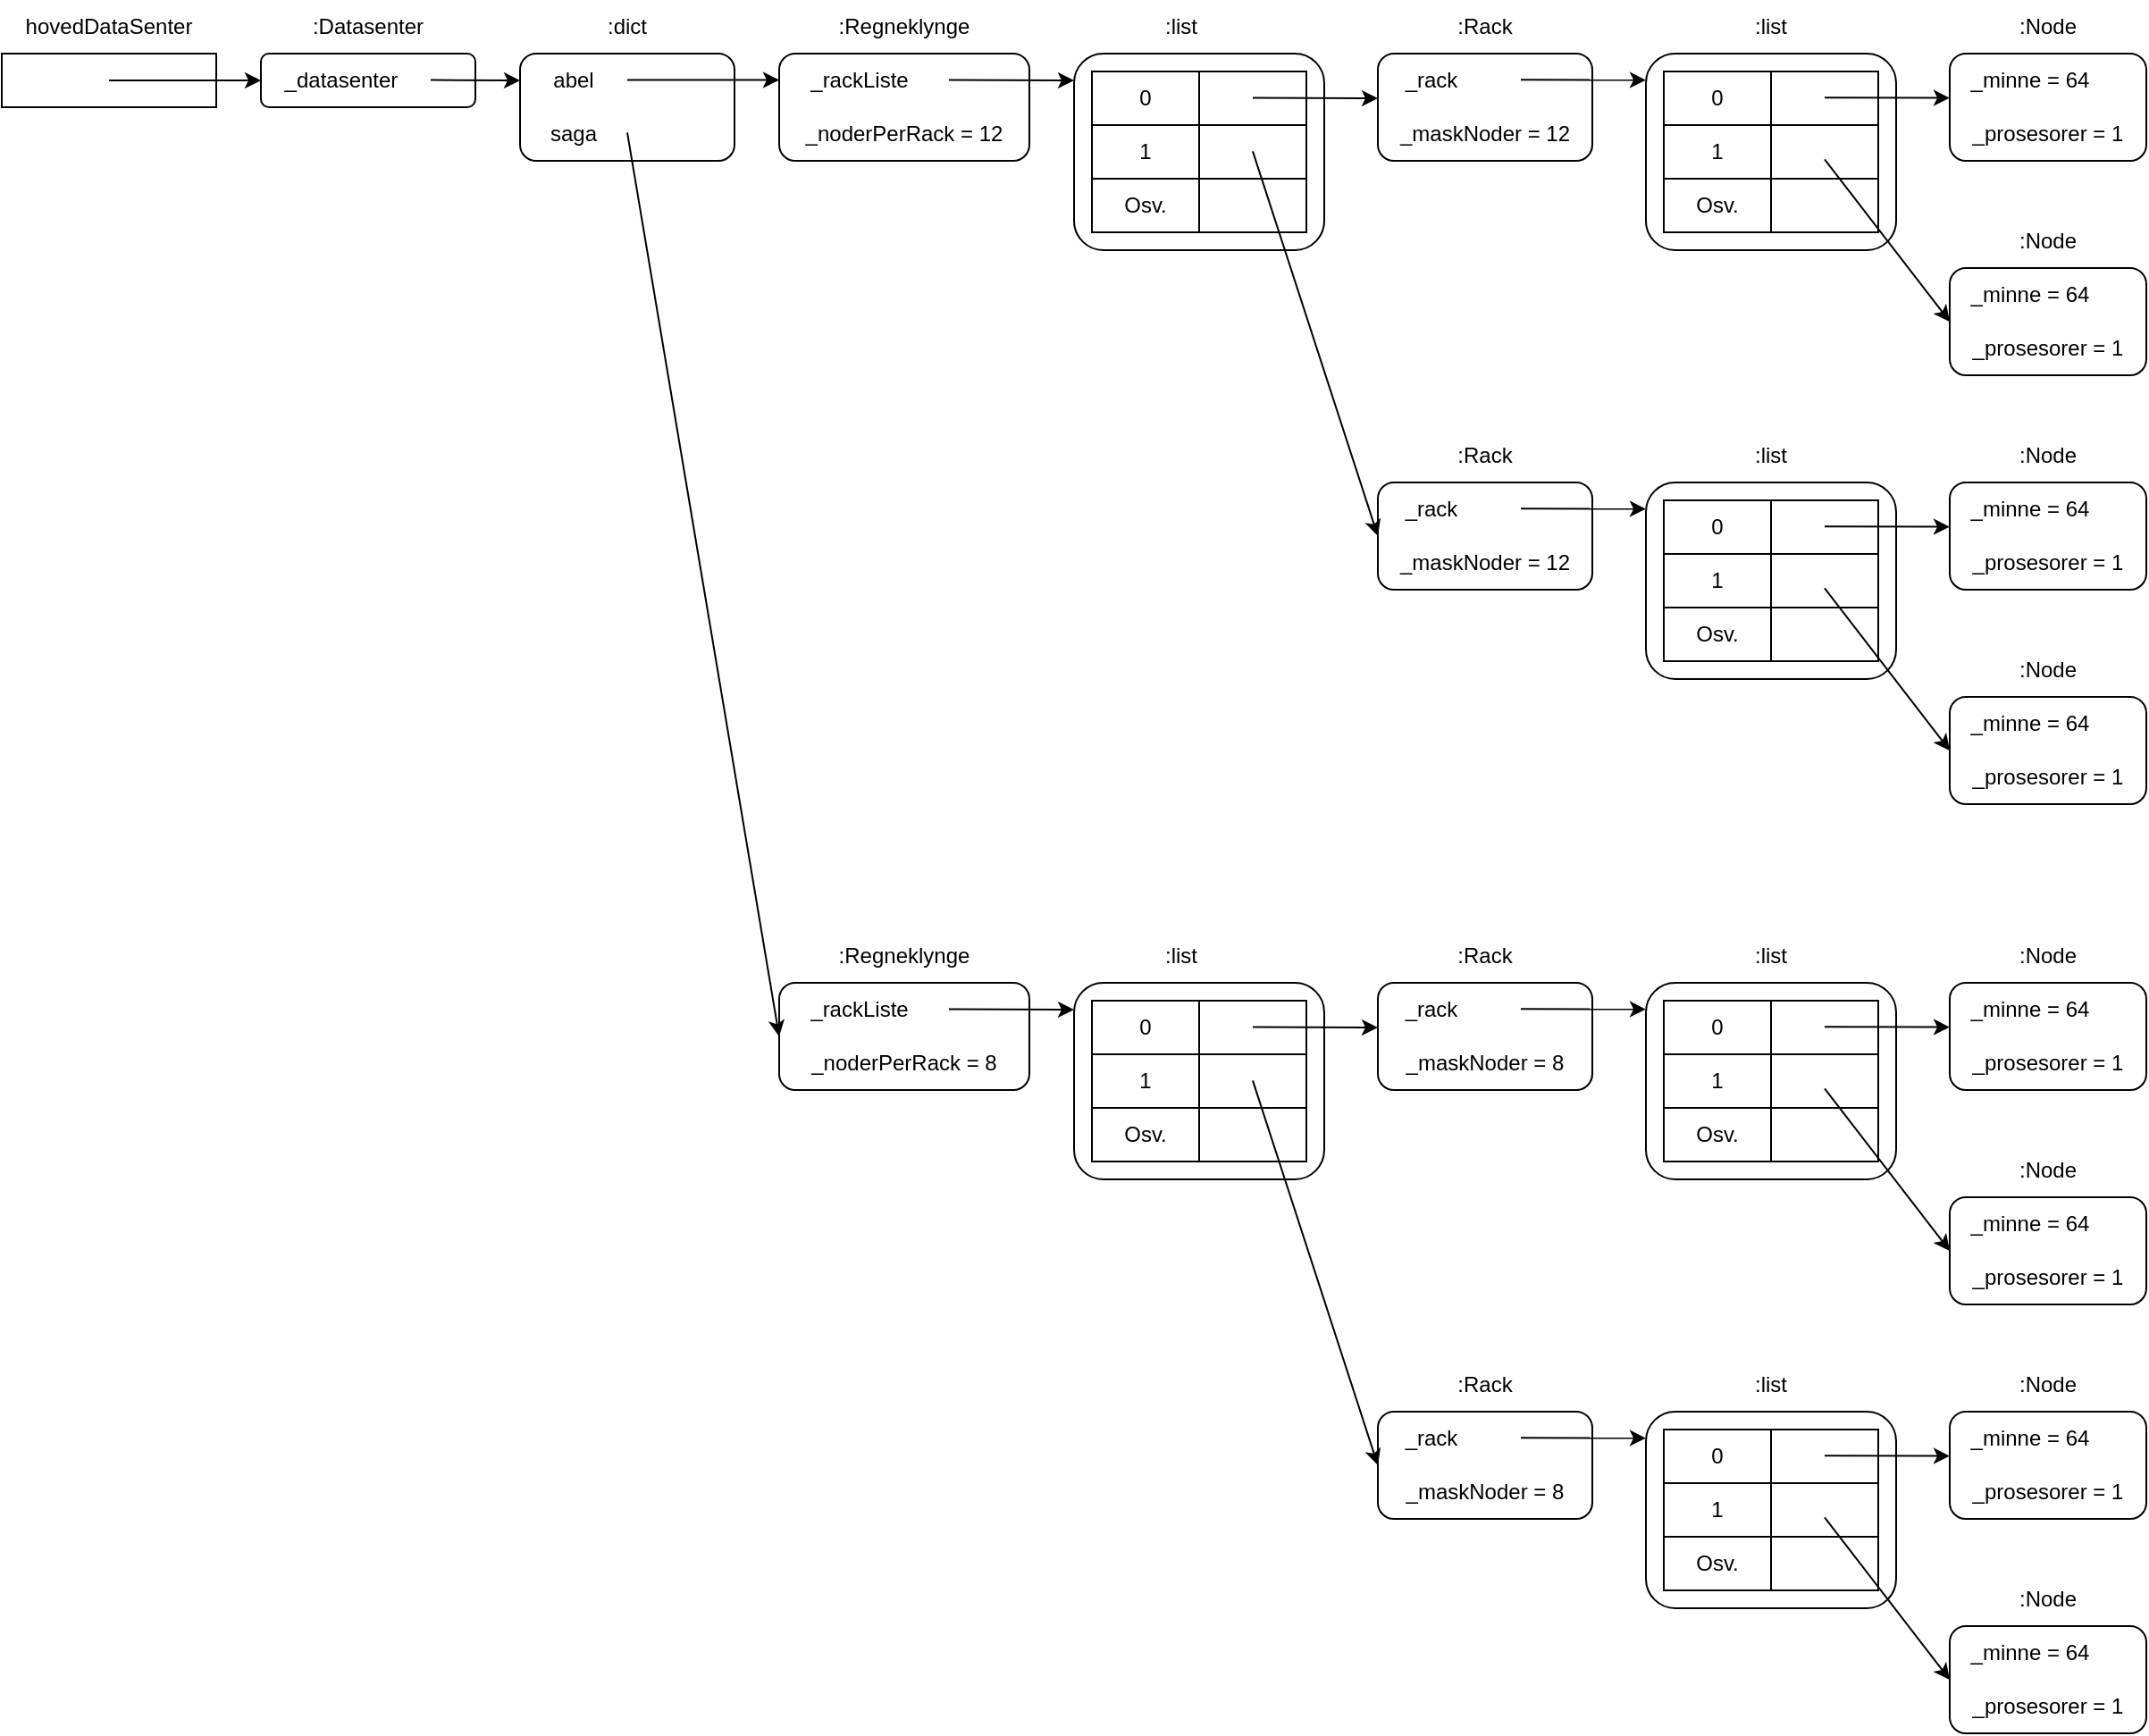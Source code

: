 <mxfile version="15.7.1" type="github"><diagram id="KfEdrIjTfMS6ifM-hE26" name="Page-1"><mxGraphModel dx="2031" dy="1089" grid="1" gridSize="10" guides="1" tooltips="1" connect="1" arrows="1" fold="1" page="1" pageScale="1" pageWidth="1654" pageHeight="1169" math="0" shadow="0"><root><mxCell id="0"/><mxCell id="1" parent="0"/><mxCell id="zRw-do00J0k85raNhJki-1" value="" style="rounded=0;whiteSpace=wrap;html=1;" vertex="1" parent="1"><mxGeometry x="40" y="70" width="120" height="30" as="geometry"/></mxCell><mxCell id="zRw-do00J0k85raNhJki-2" value="hovedDataSenter" style="text;html=1;strokeColor=none;fillColor=none;align=center;verticalAlign=middle;whiteSpace=wrap;rounded=0;" vertex="1" parent="1"><mxGeometry x="40" y="40" width="120" height="30" as="geometry"/></mxCell><mxCell id="zRw-do00J0k85raNhJki-3" value="" style="rounded=1;whiteSpace=wrap;html=1;" vertex="1" parent="1"><mxGeometry x="185" y="70" width="120" height="30" as="geometry"/></mxCell><mxCell id="zRw-do00J0k85raNhJki-4" value=":Datasenter" style="text;html=1;strokeColor=none;fillColor=none;align=center;verticalAlign=middle;whiteSpace=wrap;rounded=0;" vertex="1" parent="1"><mxGeometry x="185" y="40" width="120" height="30" as="geometry"/></mxCell><mxCell id="zRw-do00J0k85raNhJki-5" value="_datasenter" style="text;html=1;strokeColor=none;fillColor=none;align=center;verticalAlign=middle;whiteSpace=wrap;rounded=0;" vertex="1" parent="1"><mxGeometry x="185" y="70" width="90" height="30" as="geometry"/></mxCell><mxCell id="zRw-do00J0k85raNhJki-9" value="" style="rounded=1;whiteSpace=wrap;html=1;" vertex="1" parent="1"><mxGeometry x="330" y="70" width="120" height="60" as="geometry"/></mxCell><mxCell id="zRw-do00J0k85raNhJki-10" value=":dict" style="text;html=1;strokeColor=none;fillColor=none;align=center;verticalAlign=middle;whiteSpace=wrap;rounded=0;" vertex="1" parent="1"><mxGeometry x="330" y="40" width="120" height="30" as="geometry"/></mxCell><mxCell id="zRw-do00J0k85raNhJki-11" value="abel" style="text;html=1;strokeColor=none;fillColor=none;align=center;verticalAlign=middle;whiteSpace=wrap;rounded=0;" vertex="1" parent="1"><mxGeometry x="330" y="70" width="60" height="30" as="geometry"/></mxCell><mxCell id="zRw-do00J0k85raNhJki-12" value="saga" style="text;html=1;strokeColor=none;fillColor=none;align=center;verticalAlign=middle;whiteSpace=wrap;rounded=0;" vertex="1" parent="1"><mxGeometry x="330" y="100" width="60" height="30" as="geometry"/></mxCell><mxCell id="zRw-do00J0k85raNhJki-13" value="" style="rounded=1;whiteSpace=wrap;html=1;" vertex="1" parent="1"><mxGeometry x="475" y="70" width="140" height="60" as="geometry"/></mxCell><mxCell id="zRw-do00J0k85raNhJki-14" value=":Regneklynge" style="text;html=1;strokeColor=none;fillColor=none;align=center;verticalAlign=middle;whiteSpace=wrap;rounded=0;" vertex="1" parent="1"><mxGeometry x="475" y="40" width="140" height="30" as="geometry"/></mxCell><mxCell id="zRw-do00J0k85raNhJki-15" value="_rackListe" style="text;html=1;strokeColor=none;fillColor=none;align=center;verticalAlign=middle;whiteSpace=wrap;rounded=0;" vertex="1" parent="1"><mxGeometry x="475" y="70" width="90" height="30" as="geometry"/></mxCell><mxCell id="zRw-do00J0k85raNhJki-19" value="_noderPerRack = 12" style="text;html=1;strokeColor=none;fillColor=none;align=center;verticalAlign=middle;whiteSpace=wrap;rounded=0;" vertex="1" parent="1"><mxGeometry x="475" y="100" width="140" height="30" as="geometry"/></mxCell><mxCell id="zRw-do00J0k85raNhJki-25" value="" style="rounded=1;whiteSpace=wrap;html=1;" vertex="1" parent="1"><mxGeometry x="640" y="70" width="140" height="110" as="geometry"/></mxCell><mxCell id="zRw-do00J0k85raNhJki-26" value=":list" style="text;html=1;strokeColor=none;fillColor=none;align=center;verticalAlign=middle;whiteSpace=wrap;rounded=0;" vertex="1" parent="1"><mxGeometry x="640" y="40" width="120" height="30" as="geometry"/></mxCell><mxCell id="zRw-do00J0k85raNhJki-30" value="" style="rounded=0;whiteSpace=wrap;html=1;" vertex="1" parent="1"><mxGeometry x="650" y="80" width="60" height="90" as="geometry"/></mxCell><mxCell id="zRw-do00J0k85raNhJki-31" value="" style="rounded=0;whiteSpace=wrap;html=1;" vertex="1" parent="1"><mxGeometry x="710" y="80" width="60" height="90" as="geometry"/></mxCell><mxCell id="zRw-do00J0k85raNhJki-32" value="" style="rounded=0;whiteSpace=wrap;html=1;fillColor=none;" vertex="1" parent="1"><mxGeometry x="650" y="80" width="120" height="30" as="geometry"/></mxCell><mxCell id="zRw-do00J0k85raNhJki-34" value="" style="rounded=0;whiteSpace=wrap;html=1;fillColor=none;" vertex="1" parent="1"><mxGeometry x="650" y="110" width="120" height="30" as="geometry"/></mxCell><mxCell id="zRw-do00J0k85raNhJki-35" value="" style="rounded=0;whiteSpace=wrap;html=1;fillColor=none;" vertex="1" parent="1"><mxGeometry x="650" y="140" width="120" height="30" as="geometry"/></mxCell><mxCell id="zRw-do00J0k85raNhJki-36" value="0" style="text;html=1;strokeColor=none;fillColor=none;align=center;verticalAlign=middle;whiteSpace=wrap;rounded=0;" vertex="1" parent="1"><mxGeometry x="650" y="80" width="60" height="30" as="geometry"/></mxCell><mxCell id="zRw-do00J0k85raNhJki-38" value="1" style="text;html=1;strokeColor=none;fillColor=none;align=center;verticalAlign=middle;whiteSpace=wrap;rounded=0;" vertex="1" parent="1"><mxGeometry x="650" y="110" width="60" height="30" as="geometry"/></mxCell><mxCell id="zRw-do00J0k85raNhJki-39" value="Osv." style="text;html=1;strokeColor=none;fillColor=none;align=center;verticalAlign=middle;whiteSpace=wrap;rounded=0;" vertex="1" parent="1"><mxGeometry x="650" y="140" width="60" height="30" as="geometry"/></mxCell><mxCell id="zRw-do00J0k85raNhJki-40" value="" style="rounded=1;whiteSpace=wrap;html=1;" vertex="1" parent="1"><mxGeometry x="810" y="70" width="120" height="60" as="geometry"/></mxCell><mxCell id="zRw-do00J0k85raNhJki-41" value=":Rack" style="text;html=1;strokeColor=none;fillColor=none;align=center;verticalAlign=middle;whiteSpace=wrap;rounded=0;" vertex="1" parent="1"><mxGeometry x="810" y="40" width="120" height="30" as="geometry"/></mxCell><mxCell id="zRw-do00J0k85raNhJki-42" value="_rack" style="text;html=1;strokeColor=none;fillColor=none;align=center;verticalAlign=middle;whiteSpace=wrap;rounded=0;" vertex="1" parent="1"><mxGeometry x="810" y="70" width="60" height="30" as="geometry"/></mxCell><mxCell id="zRw-do00J0k85raNhJki-43" value="_maskNoder = 12" style="text;html=1;strokeColor=none;fillColor=none;align=center;verticalAlign=middle;whiteSpace=wrap;rounded=0;" vertex="1" parent="1"><mxGeometry x="810" y="100" width="120" height="30" as="geometry"/></mxCell><mxCell id="zRw-do00J0k85raNhJki-48" value="" style="rounded=1;whiteSpace=wrap;html=1;" vertex="1" parent="1"><mxGeometry x="960" y="70" width="140" height="110" as="geometry"/></mxCell><mxCell id="zRw-do00J0k85raNhJki-49" value=":list" style="text;html=1;strokeColor=none;fillColor=none;align=center;verticalAlign=middle;whiteSpace=wrap;rounded=0;" vertex="1" parent="1"><mxGeometry x="960" y="40" width="140" height="30" as="geometry"/></mxCell><mxCell id="zRw-do00J0k85raNhJki-50" value="" style="rounded=0;whiteSpace=wrap;html=1;" vertex="1" parent="1"><mxGeometry x="970" y="80" width="60" height="90" as="geometry"/></mxCell><mxCell id="zRw-do00J0k85raNhJki-51" value="" style="rounded=0;whiteSpace=wrap;html=1;" vertex="1" parent="1"><mxGeometry x="1030" y="80" width="60" height="90" as="geometry"/></mxCell><mxCell id="zRw-do00J0k85raNhJki-52" value="" style="rounded=0;whiteSpace=wrap;html=1;fillColor=none;" vertex="1" parent="1"><mxGeometry x="970" y="80" width="120" height="30" as="geometry"/></mxCell><mxCell id="zRw-do00J0k85raNhJki-53" value="" style="rounded=0;whiteSpace=wrap;html=1;fillColor=none;" vertex="1" parent="1"><mxGeometry x="970" y="110" width="120" height="30" as="geometry"/></mxCell><mxCell id="zRw-do00J0k85raNhJki-54" value="" style="rounded=0;whiteSpace=wrap;html=1;fillColor=none;" vertex="1" parent="1"><mxGeometry x="970" y="140" width="120" height="30" as="geometry"/></mxCell><mxCell id="zRw-do00J0k85raNhJki-55" value="0" style="text;html=1;strokeColor=none;fillColor=none;align=center;verticalAlign=middle;whiteSpace=wrap;rounded=0;" vertex="1" parent="1"><mxGeometry x="970" y="80" width="60" height="30" as="geometry"/></mxCell><mxCell id="zRw-do00J0k85raNhJki-56" value="1" style="text;html=1;strokeColor=none;fillColor=none;align=center;verticalAlign=middle;whiteSpace=wrap;rounded=0;" vertex="1" parent="1"><mxGeometry x="970" y="110" width="60" height="30" as="geometry"/></mxCell><mxCell id="zRw-do00J0k85raNhJki-57" value="Osv." style="text;html=1;strokeColor=none;fillColor=none;align=center;verticalAlign=middle;whiteSpace=wrap;rounded=0;" vertex="1" parent="1"><mxGeometry x="970" y="140" width="60" height="30" as="geometry"/></mxCell><mxCell id="zRw-do00J0k85raNhJki-68" value="" style="rounded=1;whiteSpace=wrap;html=1;" vertex="1" parent="1"><mxGeometry x="1130" y="70" width="110" height="60" as="geometry"/></mxCell><mxCell id="zRw-do00J0k85raNhJki-69" value=":Node" style="text;html=1;strokeColor=none;fillColor=none;align=center;verticalAlign=middle;whiteSpace=wrap;rounded=0;" vertex="1" parent="1"><mxGeometry x="1130" y="40" width="110" height="30" as="geometry"/></mxCell><mxCell id="zRw-do00J0k85raNhJki-70" value="_minne = 64" style="text;html=1;strokeColor=none;fillColor=none;align=center;verticalAlign=middle;whiteSpace=wrap;rounded=0;" vertex="1" parent="1"><mxGeometry x="1130" y="70" width="90" height="30" as="geometry"/></mxCell><mxCell id="zRw-do00J0k85raNhJki-71" value="_prosesorer = 1" style="text;html=1;strokeColor=none;fillColor=none;align=center;verticalAlign=middle;whiteSpace=wrap;rounded=0;" vertex="1" parent="1"><mxGeometry x="1130" y="100" width="110" height="30" as="geometry"/></mxCell><mxCell id="zRw-do00J0k85raNhJki-76" value="" style="rounded=1;whiteSpace=wrap;html=1;" vertex="1" parent="1"><mxGeometry x="1130" y="190" width="110" height="60" as="geometry"/></mxCell><mxCell id="zRw-do00J0k85raNhJki-77" value=":Node" style="text;html=1;strokeColor=none;fillColor=none;align=center;verticalAlign=middle;whiteSpace=wrap;rounded=0;" vertex="1" parent="1"><mxGeometry x="1130" y="160" width="110" height="30" as="geometry"/></mxCell><mxCell id="zRw-do00J0k85raNhJki-78" value="_minne = 64" style="text;html=1;strokeColor=none;fillColor=none;align=center;verticalAlign=middle;whiteSpace=wrap;rounded=0;" vertex="1" parent="1"><mxGeometry x="1130" y="190" width="90" height="30" as="geometry"/></mxCell><mxCell id="zRw-do00J0k85raNhJki-79" value="_prosesorer = 1" style="text;html=1;strokeColor=none;fillColor=none;align=center;verticalAlign=middle;whiteSpace=wrap;rounded=0;" vertex="1" parent="1"><mxGeometry x="1130" y="220" width="110" height="30" as="geometry"/></mxCell><mxCell id="zRw-do00J0k85raNhJki-117" value="" style="endArrow=classic;html=1;rounded=0;exitX=0.5;exitY=0.5;exitDx=0;exitDy=0;exitPerimeter=0;entryX=0;entryY=0.5;entryDx=0;entryDy=0;" edge="1" parent="1" source="zRw-do00J0k85raNhJki-1" target="zRw-do00J0k85raNhJki-5"><mxGeometry width="50" height="50" relative="1" as="geometry"><mxPoint x="130" y="170" as="sourcePoint"/><mxPoint x="180" y="120" as="targetPoint"/></mxGeometry></mxCell><mxCell id="zRw-do00J0k85raNhJki-118" value="" style="endArrow=classic;html=1;rounded=0;exitX=0.5;exitY=0.5;exitDx=0;exitDy=0;exitPerimeter=0;entryX=0;entryY=0.5;entryDx=0;entryDy=0;" edge="1" parent="1" target="zRw-do00J0k85raNhJki-11"><mxGeometry width="50" height="50" relative="1" as="geometry"><mxPoint x="280" y="84.76" as="sourcePoint"/><mxPoint x="365" y="84.76" as="targetPoint"/></mxGeometry></mxCell><mxCell id="zRw-do00J0k85raNhJki-119" value="" style="endArrow=classic;html=1;rounded=0;exitX=0.5;exitY=0.5;exitDx=0;exitDy=0;exitPerimeter=0;entryX=0;entryY=0.5;entryDx=0;entryDy=0;" edge="1" parent="1"><mxGeometry width="50" height="50" relative="1" as="geometry"><mxPoint x="390" y="84.76" as="sourcePoint"/><mxPoint x="475" y="84.76" as="targetPoint"/></mxGeometry></mxCell><mxCell id="zRw-do00J0k85raNhJki-121" value="" style="endArrow=classic;html=1;rounded=0;exitX=0.5;exitY=0.5;exitDx=0;exitDy=0;exitPerimeter=0;" edge="1" parent="1"><mxGeometry width="50" height="50" relative="1" as="geometry"><mxPoint x="570" y="84.76" as="sourcePoint"/><mxPoint x="640" y="85" as="targetPoint"/></mxGeometry></mxCell><mxCell id="zRw-do00J0k85raNhJki-122" value="" style="endArrow=classic;html=1;rounded=0;exitX=0.5;exitY=0.5;exitDx=0;exitDy=0;exitPerimeter=0;" edge="1" parent="1"><mxGeometry width="50" height="50" relative="1" as="geometry"><mxPoint x="740" y="94.76" as="sourcePoint"/><mxPoint x="810" y="95" as="targetPoint"/></mxGeometry></mxCell><mxCell id="zRw-do00J0k85raNhJki-123" value="" style="endArrow=classic;html=1;rounded=0;exitX=0.5;exitY=0.5;exitDx=0;exitDy=0;exitPerimeter=0;" edge="1" parent="1"><mxGeometry width="50" height="50" relative="1" as="geometry"><mxPoint x="890" y="84.58" as="sourcePoint"/><mxPoint x="960" y="84.82" as="targetPoint"/></mxGeometry></mxCell><mxCell id="zRw-do00J0k85raNhJki-124" value="" style="endArrow=classic;html=1;rounded=0;exitX=0.5;exitY=0.5;exitDx=0;exitDy=0;exitPerimeter=0;" edge="1" parent="1"><mxGeometry width="50" height="50" relative="1" as="geometry"><mxPoint x="1060" y="94.58" as="sourcePoint"/><mxPoint x="1130" y="94.82" as="targetPoint"/></mxGeometry></mxCell><mxCell id="zRw-do00J0k85raNhJki-125" value="" style="endArrow=classic;html=1;rounded=0;exitX=0.5;exitY=0.5;exitDx=0;exitDy=0;exitPerimeter=0;entryX=0;entryY=0;entryDx=0;entryDy=0;" edge="1" parent="1" target="zRw-do00J0k85raNhJki-79"><mxGeometry width="50" height="50" relative="1" as="geometry"><mxPoint x="1060" y="129.17" as="sourcePoint"/><mxPoint x="1130" y="129.41" as="targetPoint"/></mxGeometry></mxCell><mxCell id="zRw-do00J0k85raNhJki-126" value="" style="rounded=1;whiteSpace=wrap;html=1;" vertex="1" parent="1"><mxGeometry x="810" y="310" width="120" height="60" as="geometry"/></mxCell><mxCell id="zRw-do00J0k85raNhJki-127" value=":Rack" style="text;html=1;strokeColor=none;fillColor=none;align=center;verticalAlign=middle;whiteSpace=wrap;rounded=0;" vertex="1" parent="1"><mxGeometry x="810" y="280" width="120" height="30" as="geometry"/></mxCell><mxCell id="zRw-do00J0k85raNhJki-128" value="_rack" style="text;html=1;strokeColor=none;fillColor=none;align=center;verticalAlign=middle;whiteSpace=wrap;rounded=0;" vertex="1" parent="1"><mxGeometry x="810" y="310" width="60" height="30" as="geometry"/></mxCell><mxCell id="zRw-do00J0k85raNhJki-129" value="_maskNoder = 12" style="text;html=1;strokeColor=none;fillColor=none;align=center;verticalAlign=middle;whiteSpace=wrap;rounded=0;" vertex="1" parent="1"><mxGeometry x="810" y="340" width="120" height="30" as="geometry"/></mxCell><mxCell id="zRw-do00J0k85raNhJki-130" value="" style="rounded=1;whiteSpace=wrap;html=1;" vertex="1" parent="1"><mxGeometry x="960" y="310" width="140" height="110" as="geometry"/></mxCell><mxCell id="zRw-do00J0k85raNhJki-131" value=":list" style="text;html=1;strokeColor=none;fillColor=none;align=center;verticalAlign=middle;whiteSpace=wrap;rounded=0;" vertex="1" parent="1"><mxGeometry x="960" y="280" width="140" height="30" as="geometry"/></mxCell><mxCell id="zRw-do00J0k85raNhJki-132" value="" style="rounded=0;whiteSpace=wrap;html=1;" vertex="1" parent="1"><mxGeometry x="970" y="320" width="60" height="90" as="geometry"/></mxCell><mxCell id="zRw-do00J0k85raNhJki-133" value="" style="rounded=0;whiteSpace=wrap;html=1;" vertex="1" parent="1"><mxGeometry x="1030" y="320" width="60" height="90" as="geometry"/></mxCell><mxCell id="zRw-do00J0k85raNhJki-134" value="" style="rounded=0;whiteSpace=wrap;html=1;fillColor=none;" vertex="1" parent="1"><mxGeometry x="970" y="320" width="120" height="30" as="geometry"/></mxCell><mxCell id="zRw-do00J0k85raNhJki-135" value="" style="rounded=0;whiteSpace=wrap;html=1;fillColor=none;" vertex="1" parent="1"><mxGeometry x="970" y="350" width="120" height="30" as="geometry"/></mxCell><mxCell id="zRw-do00J0k85raNhJki-136" value="" style="rounded=0;whiteSpace=wrap;html=1;fillColor=none;" vertex="1" parent="1"><mxGeometry x="970" y="380" width="120" height="30" as="geometry"/></mxCell><mxCell id="zRw-do00J0k85raNhJki-137" value="0" style="text;html=1;strokeColor=none;fillColor=none;align=center;verticalAlign=middle;whiteSpace=wrap;rounded=0;" vertex="1" parent="1"><mxGeometry x="970" y="320" width="60" height="30" as="geometry"/></mxCell><mxCell id="zRw-do00J0k85raNhJki-138" value="1" style="text;html=1;strokeColor=none;fillColor=none;align=center;verticalAlign=middle;whiteSpace=wrap;rounded=0;" vertex="1" parent="1"><mxGeometry x="970" y="350" width="60" height="30" as="geometry"/></mxCell><mxCell id="zRw-do00J0k85raNhJki-139" value="Osv." style="text;html=1;strokeColor=none;fillColor=none;align=center;verticalAlign=middle;whiteSpace=wrap;rounded=0;" vertex="1" parent="1"><mxGeometry x="970" y="380" width="60" height="30" as="geometry"/></mxCell><mxCell id="zRw-do00J0k85raNhJki-140" value="" style="rounded=1;whiteSpace=wrap;html=1;" vertex="1" parent="1"><mxGeometry x="1130" y="310" width="110" height="60" as="geometry"/></mxCell><mxCell id="zRw-do00J0k85raNhJki-141" value=":Node" style="text;html=1;strokeColor=none;fillColor=none;align=center;verticalAlign=middle;whiteSpace=wrap;rounded=0;" vertex="1" parent="1"><mxGeometry x="1130" y="280" width="110" height="30" as="geometry"/></mxCell><mxCell id="zRw-do00J0k85raNhJki-142" value="_minne = 64" style="text;html=1;strokeColor=none;fillColor=none;align=center;verticalAlign=middle;whiteSpace=wrap;rounded=0;" vertex="1" parent="1"><mxGeometry x="1130" y="310" width="90" height="30" as="geometry"/></mxCell><mxCell id="zRw-do00J0k85raNhJki-143" value="_prosesorer = 1" style="text;html=1;strokeColor=none;fillColor=none;align=center;verticalAlign=middle;whiteSpace=wrap;rounded=0;" vertex="1" parent="1"><mxGeometry x="1130" y="340" width="110" height="30" as="geometry"/></mxCell><mxCell id="zRw-do00J0k85raNhJki-144" value="" style="rounded=1;whiteSpace=wrap;html=1;" vertex="1" parent="1"><mxGeometry x="1130" y="430" width="110" height="60" as="geometry"/></mxCell><mxCell id="zRw-do00J0k85raNhJki-145" value=":Node" style="text;html=1;strokeColor=none;fillColor=none;align=center;verticalAlign=middle;whiteSpace=wrap;rounded=0;" vertex="1" parent="1"><mxGeometry x="1130" y="400" width="110" height="30" as="geometry"/></mxCell><mxCell id="zRw-do00J0k85raNhJki-146" value="_minne = 64" style="text;html=1;strokeColor=none;fillColor=none;align=center;verticalAlign=middle;whiteSpace=wrap;rounded=0;" vertex="1" parent="1"><mxGeometry x="1130" y="430" width="90" height="30" as="geometry"/></mxCell><mxCell id="zRw-do00J0k85raNhJki-147" value="_prosesorer = 1" style="text;html=1;strokeColor=none;fillColor=none;align=center;verticalAlign=middle;whiteSpace=wrap;rounded=0;" vertex="1" parent="1"><mxGeometry x="1130" y="460" width="110" height="30" as="geometry"/></mxCell><mxCell id="zRw-do00J0k85raNhJki-148" value="" style="endArrow=classic;html=1;rounded=0;exitX=0.5;exitY=0.5;exitDx=0;exitDy=0;exitPerimeter=0;" edge="1" parent="1"><mxGeometry width="50" height="50" relative="1" as="geometry"><mxPoint x="890" y="324.58" as="sourcePoint"/><mxPoint x="960" y="324.82" as="targetPoint"/></mxGeometry></mxCell><mxCell id="zRw-do00J0k85raNhJki-149" value="" style="endArrow=classic;html=1;rounded=0;exitX=0.5;exitY=0.5;exitDx=0;exitDy=0;exitPerimeter=0;" edge="1" parent="1"><mxGeometry width="50" height="50" relative="1" as="geometry"><mxPoint x="1060" y="334.58" as="sourcePoint"/><mxPoint x="1130" y="334.82" as="targetPoint"/></mxGeometry></mxCell><mxCell id="zRw-do00J0k85raNhJki-150" value="" style="endArrow=classic;html=1;rounded=0;exitX=0.5;exitY=0.5;exitDx=0;exitDy=0;exitPerimeter=0;entryX=0;entryY=0;entryDx=0;entryDy=0;" edge="1" parent="1" target="zRw-do00J0k85raNhJki-147"><mxGeometry width="50" height="50" relative="1" as="geometry"><mxPoint x="1060" y="369.17" as="sourcePoint"/><mxPoint x="1130" y="369.41" as="targetPoint"/></mxGeometry></mxCell><mxCell id="zRw-do00J0k85raNhJki-151" value="" style="endArrow=classic;html=1;rounded=0;exitX=0.5;exitY=0.5;exitDx=0;exitDy=0;exitPerimeter=0;entryX=0;entryY=0;entryDx=0;entryDy=0;" edge="1" parent="1" target="zRw-do00J0k85raNhJki-129"><mxGeometry width="50" height="50" relative="1" as="geometry"><mxPoint x="740" y="124.71" as="sourcePoint"/><mxPoint x="810" y="124.95" as="targetPoint"/></mxGeometry></mxCell><mxCell id="zRw-do00J0k85raNhJki-152" value="" style="rounded=1;whiteSpace=wrap;html=1;" vertex="1" parent="1"><mxGeometry x="475" y="590" width="140" height="60" as="geometry"/></mxCell><mxCell id="zRw-do00J0k85raNhJki-153" value=":Regneklynge" style="text;html=1;strokeColor=none;fillColor=none;align=center;verticalAlign=middle;whiteSpace=wrap;rounded=0;" vertex="1" parent="1"><mxGeometry x="475" y="560" width="140" height="30" as="geometry"/></mxCell><mxCell id="zRw-do00J0k85raNhJki-154" value="_rackListe" style="text;html=1;strokeColor=none;fillColor=none;align=center;verticalAlign=middle;whiteSpace=wrap;rounded=0;" vertex="1" parent="1"><mxGeometry x="475" y="590" width="90" height="30" as="geometry"/></mxCell><mxCell id="zRw-do00J0k85raNhJki-155" value="_noderPerRack = 8" style="text;html=1;strokeColor=none;fillColor=none;align=center;verticalAlign=middle;whiteSpace=wrap;rounded=0;" vertex="1" parent="1"><mxGeometry x="475" y="620" width="140" height="30" as="geometry"/></mxCell><mxCell id="zRw-do00J0k85raNhJki-156" value="" style="rounded=1;whiteSpace=wrap;html=1;" vertex="1" parent="1"><mxGeometry x="640" y="590" width="140" height="110" as="geometry"/></mxCell><mxCell id="zRw-do00J0k85raNhJki-157" value=":list" style="text;html=1;strokeColor=none;fillColor=none;align=center;verticalAlign=middle;whiteSpace=wrap;rounded=0;" vertex="1" parent="1"><mxGeometry x="640" y="560" width="120" height="30" as="geometry"/></mxCell><mxCell id="zRw-do00J0k85raNhJki-158" value="" style="rounded=0;whiteSpace=wrap;html=1;" vertex="1" parent="1"><mxGeometry x="650" y="600" width="60" height="90" as="geometry"/></mxCell><mxCell id="zRw-do00J0k85raNhJki-159" value="" style="rounded=0;whiteSpace=wrap;html=1;" vertex="1" parent="1"><mxGeometry x="710" y="600" width="60" height="90" as="geometry"/></mxCell><mxCell id="zRw-do00J0k85raNhJki-160" value="" style="rounded=0;whiteSpace=wrap;html=1;fillColor=none;" vertex="1" parent="1"><mxGeometry x="650" y="600" width="120" height="30" as="geometry"/></mxCell><mxCell id="zRw-do00J0k85raNhJki-161" value="" style="rounded=0;whiteSpace=wrap;html=1;fillColor=none;" vertex="1" parent="1"><mxGeometry x="650" y="630" width="120" height="30" as="geometry"/></mxCell><mxCell id="zRw-do00J0k85raNhJki-162" value="" style="rounded=0;whiteSpace=wrap;html=1;fillColor=none;" vertex="1" parent="1"><mxGeometry x="650" y="660" width="120" height="30" as="geometry"/></mxCell><mxCell id="zRw-do00J0k85raNhJki-163" value="0" style="text;html=1;strokeColor=none;fillColor=none;align=center;verticalAlign=middle;whiteSpace=wrap;rounded=0;" vertex="1" parent="1"><mxGeometry x="650" y="600" width="60" height="30" as="geometry"/></mxCell><mxCell id="zRw-do00J0k85raNhJki-164" value="1" style="text;html=1;strokeColor=none;fillColor=none;align=center;verticalAlign=middle;whiteSpace=wrap;rounded=0;" vertex="1" parent="1"><mxGeometry x="650" y="630" width="60" height="30" as="geometry"/></mxCell><mxCell id="zRw-do00J0k85raNhJki-165" value="Osv." style="text;html=1;strokeColor=none;fillColor=none;align=center;verticalAlign=middle;whiteSpace=wrap;rounded=0;" vertex="1" parent="1"><mxGeometry x="650" y="660" width="60" height="30" as="geometry"/></mxCell><mxCell id="zRw-do00J0k85raNhJki-166" value="" style="rounded=1;whiteSpace=wrap;html=1;" vertex="1" parent="1"><mxGeometry x="810" y="590" width="120" height="60" as="geometry"/></mxCell><mxCell id="zRw-do00J0k85raNhJki-167" value=":Rack" style="text;html=1;strokeColor=none;fillColor=none;align=center;verticalAlign=middle;whiteSpace=wrap;rounded=0;" vertex="1" parent="1"><mxGeometry x="810" y="560" width="120" height="30" as="geometry"/></mxCell><mxCell id="zRw-do00J0k85raNhJki-168" value="_rack" style="text;html=1;strokeColor=none;fillColor=none;align=center;verticalAlign=middle;whiteSpace=wrap;rounded=0;" vertex="1" parent="1"><mxGeometry x="810" y="590" width="60" height="30" as="geometry"/></mxCell><mxCell id="zRw-do00J0k85raNhJki-169" value="_maskNoder = 8" style="text;html=1;strokeColor=none;fillColor=none;align=center;verticalAlign=middle;whiteSpace=wrap;rounded=0;" vertex="1" parent="1"><mxGeometry x="810" y="620" width="120" height="30" as="geometry"/></mxCell><mxCell id="zRw-do00J0k85raNhJki-170" value="" style="rounded=1;whiteSpace=wrap;html=1;" vertex="1" parent="1"><mxGeometry x="960" y="590" width="140" height="110" as="geometry"/></mxCell><mxCell id="zRw-do00J0k85raNhJki-171" value=":list" style="text;html=1;strokeColor=none;fillColor=none;align=center;verticalAlign=middle;whiteSpace=wrap;rounded=0;" vertex="1" parent="1"><mxGeometry x="960" y="560" width="140" height="30" as="geometry"/></mxCell><mxCell id="zRw-do00J0k85raNhJki-172" value="" style="rounded=0;whiteSpace=wrap;html=1;" vertex="1" parent="1"><mxGeometry x="970" y="600" width="60" height="90" as="geometry"/></mxCell><mxCell id="zRw-do00J0k85raNhJki-173" value="" style="rounded=0;whiteSpace=wrap;html=1;" vertex="1" parent="1"><mxGeometry x="1030" y="600" width="60" height="90" as="geometry"/></mxCell><mxCell id="zRw-do00J0k85raNhJki-174" value="" style="rounded=0;whiteSpace=wrap;html=1;fillColor=none;" vertex="1" parent="1"><mxGeometry x="970" y="600" width="120" height="30" as="geometry"/></mxCell><mxCell id="zRw-do00J0k85raNhJki-175" value="" style="rounded=0;whiteSpace=wrap;html=1;fillColor=none;" vertex="1" parent="1"><mxGeometry x="970" y="630" width="120" height="30" as="geometry"/></mxCell><mxCell id="zRw-do00J0k85raNhJki-176" value="" style="rounded=0;whiteSpace=wrap;html=1;fillColor=none;" vertex="1" parent="1"><mxGeometry x="970" y="660" width="120" height="30" as="geometry"/></mxCell><mxCell id="zRw-do00J0k85raNhJki-177" value="0" style="text;html=1;strokeColor=none;fillColor=none;align=center;verticalAlign=middle;whiteSpace=wrap;rounded=0;" vertex="1" parent="1"><mxGeometry x="970" y="600" width="60" height="30" as="geometry"/></mxCell><mxCell id="zRw-do00J0k85raNhJki-178" value="1" style="text;html=1;strokeColor=none;fillColor=none;align=center;verticalAlign=middle;whiteSpace=wrap;rounded=0;" vertex="1" parent="1"><mxGeometry x="970" y="630" width="60" height="30" as="geometry"/></mxCell><mxCell id="zRw-do00J0k85raNhJki-179" value="Osv." style="text;html=1;strokeColor=none;fillColor=none;align=center;verticalAlign=middle;whiteSpace=wrap;rounded=0;" vertex="1" parent="1"><mxGeometry x="970" y="660" width="60" height="30" as="geometry"/></mxCell><mxCell id="zRw-do00J0k85raNhJki-180" value="" style="rounded=1;whiteSpace=wrap;html=1;" vertex="1" parent="1"><mxGeometry x="1130" y="590" width="110" height="60" as="geometry"/></mxCell><mxCell id="zRw-do00J0k85raNhJki-181" value=":Node" style="text;html=1;strokeColor=none;fillColor=none;align=center;verticalAlign=middle;whiteSpace=wrap;rounded=0;" vertex="1" parent="1"><mxGeometry x="1130" y="560" width="110" height="30" as="geometry"/></mxCell><mxCell id="zRw-do00J0k85raNhJki-182" value="_minne = 64" style="text;html=1;strokeColor=none;fillColor=none;align=center;verticalAlign=middle;whiteSpace=wrap;rounded=0;" vertex="1" parent="1"><mxGeometry x="1130" y="590" width="90" height="30" as="geometry"/></mxCell><mxCell id="zRw-do00J0k85raNhJki-183" value="_prosesorer = 1" style="text;html=1;strokeColor=none;fillColor=none;align=center;verticalAlign=middle;whiteSpace=wrap;rounded=0;" vertex="1" parent="1"><mxGeometry x="1130" y="620" width="110" height="30" as="geometry"/></mxCell><mxCell id="zRw-do00J0k85raNhJki-184" value="" style="rounded=1;whiteSpace=wrap;html=1;" vertex="1" parent="1"><mxGeometry x="1130" y="710" width="110" height="60" as="geometry"/></mxCell><mxCell id="zRw-do00J0k85raNhJki-185" value=":Node" style="text;html=1;strokeColor=none;fillColor=none;align=center;verticalAlign=middle;whiteSpace=wrap;rounded=0;" vertex="1" parent="1"><mxGeometry x="1130" y="680" width="110" height="30" as="geometry"/></mxCell><mxCell id="zRw-do00J0k85raNhJki-186" value="_minne = 64" style="text;html=1;strokeColor=none;fillColor=none;align=center;verticalAlign=middle;whiteSpace=wrap;rounded=0;" vertex="1" parent="1"><mxGeometry x="1130" y="710" width="90" height="30" as="geometry"/></mxCell><mxCell id="zRw-do00J0k85raNhJki-187" value="_prosesorer = 1" style="text;html=1;strokeColor=none;fillColor=none;align=center;verticalAlign=middle;whiteSpace=wrap;rounded=0;" vertex="1" parent="1"><mxGeometry x="1130" y="740" width="110" height="30" as="geometry"/></mxCell><mxCell id="zRw-do00J0k85raNhJki-188" value="" style="endArrow=classic;html=1;rounded=0;exitX=0.5;exitY=0.5;exitDx=0;exitDy=0;exitPerimeter=0;" edge="1" parent="1"><mxGeometry width="50" height="50" relative="1" as="geometry"><mxPoint x="570" y="604.76" as="sourcePoint"/><mxPoint x="640" y="605" as="targetPoint"/></mxGeometry></mxCell><mxCell id="zRw-do00J0k85raNhJki-189" value="" style="endArrow=classic;html=1;rounded=0;exitX=0.5;exitY=0.5;exitDx=0;exitDy=0;exitPerimeter=0;" edge="1" parent="1"><mxGeometry width="50" height="50" relative="1" as="geometry"><mxPoint x="740" y="614.76" as="sourcePoint"/><mxPoint x="810" y="615" as="targetPoint"/></mxGeometry></mxCell><mxCell id="zRw-do00J0k85raNhJki-190" value="" style="endArrow=classic;html=1;rounded=0;exitX=0.5;exitY=0.5;exitDx=0;exitDy=0;exitPerimeter=0;" edge="1" parent="1"><mxGeometry width="50" height="50" relative="1" as="geometry"><mxPoint x="890" y="604.58" as="sourcePoint"/><mxPoint x="960" y="604.82" as="targetPoint"/></mxGeometry></mxCell><mxCell id="zRw-do00J0k85raNhJki-191" value="" style="endArrow=classic;html=1;rounded=0;exitX=0.5;exitY=0.5;exitDx=0;exitDy=0;exitPerimeter=0;" edge="1" parent="1"><mxGeometry width="50" height="50" relative="1" as="geometry"><mxPoint x="1060" y="614.58" as="sourcePoint"/><mxPoint x="1130" y="614.82" as="targetPoint"/></mxGeometry></mxCell><mxCell id="zRw-do00J0k85raNhJki-192" value="" style="endArrow=classic;html=1;rounded=0;exitX=0.5;exitY=0.5;exitDx=0;exitDy=0;exitPerimeter=0;entryX=0;entryY=0;entryDx=0;entryDy=0;" edge="1" parent="1" target="zRw-do00J0k85raNhJki-187"><mxGeometry width="50" height="50" relative="1" as="geometry"><mxPoint x="1060" y="649.17" as="sourcePoint"/><mxPoint x="1130" y="649.41" as="targetPoint"/></mxGeometry></mxCell><mxCell id="zRw-do00J0k85raNhJki-193" value="" style="rounded=1;whiteSpace=wrap;html=1;" vertex="1" parent="1"><mxGeometry x="810" y="830" width="120" height="60" as="geometry"/></mxCell><mxCell id="zRw-do00J0k85raNhJki-194" value=":Rack" style="text;html=1;strokeColor=none;fillColor=none;align=center;verticalAlign=middle;whiteSpace=wrap;rounded=0;" vertex="1" parent="1"><mxGeometry x="810" y="800" width="120" height="30" as="geometry"/></mxCell><mxCell id="zRw-do00J0k85raNhJki-195" value="_rack" style="text;html=1;strokeColor=none;fillColor=none;align=center;verticalAlign=middle;whiteSpace=wrap;rounded=0;" vertex="1" parent="1"><mxGeometry x="810" y="830" width="60" height="30" as="geometry"/></mxCell><mxCell id="zRw-do00J0k85raNhJki-196" value="_maskNoder = 8" style="text;html=1;strokeColor=none;fillColor=none;align=center;verticalAlign=middle;whiteSpace=wrap;rounded=0;" vertex="1" parent="1"><mxGeometry x="810" y="860" width="120" height="30" as="geometry"/></mxCell><mxCell id="zRw-do00J0k85raNhJki-197" value="" style="rounded=1;whiteSpace=wrap;html=1;" vertex="1" parent="1"><mxGeometry x="960" y="830" width="140" height="110" as="geometry"/></mxCell><mxCell id="zRw-do00J0k85raNhJki-198" value=":list" style="text;html=1;strokeColor=none;fillColor=none;align=center;verticalAlign=middle;whiteSpace=wrap;rounded=0;" vertex="1" parent="1"><mxGeometry x="960" y="800" width="140" height="30" as="geometry"/></mxCell><mxCell id="zRw-do00J0k85raNhJki-199" value="" style="rounded=0;whiteSpace=wrap;html=1;" vertex="1" parent="1"><mxGeometry x="970" y="840" width="60" height="90" as="geometry"/></mxCell><mxCell id="zRw-do00J0k85raNhJki-200" value="" style="rounded=0;whiteSpace=wrap;html=1;" vertex="1" parent="1"><mxGeometry x="1030" y="840" width="60" height="90" as="geometry"/></mxCell><mxCell id="zRw-do00J0k85raNhJki-201" value="" style="rounded=0;whiteSpace=wrap;html=1;fillColor=none;" vertex="1" parent="1"><mxGeometry x="970" y="840" width="120" height="30" as="geometry"/></mxCell><mxCell id="zRw-do00J0k85raNhJki-202" value="" style="rounded=0;whiteSpace=wrap;html=1;fillColor=none;" vertex="1" parent="1"><mxGeometry x="970" y="870" width="120" height="30" as="geometry"/></mxCell><mxCell id="zRw-do00J0k85raNhJki-203" value="" style="rounded=0;whiteSpace=wrap;html=1;fillColor=none;" vertex="1" parent="1"><mxGeometry x="970" y="900" width="120" height="30" as="geometry"/></mxCell><mxCell id="zRw-do00J0k85raNhJki-204" value="0" style="text;html=1;strokeColor=none;fillColor=none;align=center;verticalAlign=middle;whiteSpace=wrap;rounded=0;" vertex="1" parent="1"><mxGeometry x="970" y="840" width="60" height="30" as="geometry"/></mxCell><mxCell id="zRw-do00J0k85raNhJki-205" value="1" style="text;html=1;strokeColor=none;fillColor=none;align=center;verticalAlign=middle;whiteSpace=wrap;rounded=0;" vertex="1" parent="1"><mxGeometry x="970" y="870" width="60" height="30" as="geometry"/></mxCell><mxCell id="zRw-do00J0k85raNhJki-206" value="Osv." style="text;html=1;strokeColor=none;fillColor=none;align=center;verticalAlign=middle;whiteSpace=wrap;rounded=0;" vertex="1" parent="1"><mxGeometry x="970" y="900" width="60" height="30" as="geometry"/></mxCell><mxCell id="zRw-do00J0k85raNhJki-207" value="" style="rounded=1;whiteSpace=wrap;html=1;" vertex="1" parent="1"><mxGeometry x="1130" y="830" width="110" height="60" as="geometry"/></mxCell><mxCell id="zRw-do00J0k85raNhJki-208" value=":Node" style="text;html=1;strokeColor=none;fillColor=none;align=center;verticalAlign=middle;whiteSpace=wrap;rounded=0;" vertex="1" parent="1"><mxGeometry x="1130" y="800" width="110" height="30" as="geometry"/></mxCell><mxCell id="zRw-do00J0k85raNhJki-209" value="_minne = 64" style="text;html=1;strokeColor=none;fillColor=none;align=center;verticalAlign=middle;whiteSpace=wrap;rounded=0;" vertex="1" parent="1"><mxGeometry x="1130" y="830" width="90" height="30" as="geometry"/></mxCell><mxCell id="zRw-do00J0k85raNhJki-210" value="_prosesorer = 1" style="text;html=1;strokeColor=none;fillColor=none;align=center;verticalAlign=middle;whiteSpace=wrap;rounded=0;" vertex="1" parent="1"><mxGeometry x="1130" y="860" width="110" height="30" as="geometry"/></mxCell><mxCell id="zRw-do00J0k85raNhJki-211" value="" style="rounded=1;whiteSpace=wrap;html=1;" vertex="1" parent="1"><mxGeometry x="1130" y="950" width="110" height="60" as="geometry"/></mxCell><mxCell id="zRw-do00J0k85raNhJki-212" value=":Node" style="text;html=1;strokeColor=none;fillColor=none;align=center;verticalAlign=middle;whiteSpace=wrap;rounded=0;" vertex="1" parent="1"><mxGeometry x="1130" y="920" width="110" height="30" as="geometry"/></mxCell><mxCell id="zRw-do00J0k85raNhJki-213" value="_minne = 64" style="text;html=1;strokeColor=none;fillColor=none;align=center;verticalAlign=middle;whiteSpace=wrap;rounded=0;" vertex="1" parent="1"><mxGeometry x="1130" y="950" width="90" height="30" as="geometry"/></mxCell><mxCell id="zRw-do00J0k85raNhJki-214" value="_prosesorer = 1" style="text;html=1;strokeColor=none;fillColor=none;align=center;verticalAlign=middle;whiteSpace=wrap;rounded=0;" vertex="1" parent="1"><mxGeometry x="1130" y="980" width="110" height="30" as="geometry"/></mxCell><mxCell id="zRw-do00J0k85raNhJki-215" value="" style="endArrow=classic;html=1;rounded=0;exitX=0.5;exitY=0.5;exitDx=0;exitDy=0;exitPerimeter=0;" edge="1" parent="1"><mxGeometry width="50" height="50" relative="1" as="geometry"><mxPoint x="890" y="844.58" as="sourcePoint"/><mxPoint x="960" y="844.82" as="targetPoint"/></mxGeometry></mxCell><mxCell id="zRw-do00J0k85raNhJki-216" value="" style="endArrow=classic;html=1;rounded=0;exitX=0.5;exitY=0.5;exitDx=0;exitDy=0;exitPerimeter=0;" edge="1" parent="1"><mxGeometry width="50" height="50" relative="1" as="geometry"><mxPoint x="1060" y="854.58" as="sourcePoint"/><mxPoint x="1130" y="854.82" as="targetPoint"/></mxGeometry></mxCell><mxCell id="zRw-do00J0k85raNhJki-217" value="" style="endArrow=classic;html=1;rounded=0;exitX=0.5;exitY=0.5;exitDx=0;exitDy=0;exitPerimeter=0;entryX=0;entryY=0;entryDx=0;entryDy=0;" edge="1" parent="1" target="zRw-do00J0k85raNhJki-214"><mxGeometry width="50" height="50" relative="1" as="geometry"><mxPoint x="1060" y="889.17" as="sourcePoint"/><mxPoint x="1130" y="889.41" as="targetPoint"/></mxGeometry></mxCell><mxCell id="zRw-do00J0k85raNhJki-218" value="" style="endArrow=classic;html=1;rounded=0;exitX=0.5;exitY=0.5;exitDx=0;exitDy=0;exitPerimeter=0;entryX=0;entryY=0;entryDx=0;entryDy=0;" edge="1" parent="1" target="zRw-do00J0k85raNhJki-196"><mxGeometry width="50" height="50" relative="1" as="geometry"><mxPoint x="740" y="644.71" as="sourcePoint"/><mxPoint x="810" y="644.95" as="targetPoint"/></mxGeometry></mxCell><mxCell id="zRw-do00J0k85raNhJki-219" value="" style="endArrow=classic;html=1;rounded=0;exitX=0.5;exitY=0.5;exitDx=0;exitDy=0;exitPerimeter=0;entryX=0;entryY=0;entryDx=0;entryDy=0;" edge="1" parent="1" target="zRw-do00J0k85raNhJki-155"><mxGeometry width="50" height="50" relative="1" as="geometry"><mxPoint x="390" y="114.17" as="sourcePoint"/><mxPoint x="475" y="114.17" as="targetPoint"/></mxGeometry></mxCell></root></mxGraphModel></diagram></mxfile>
